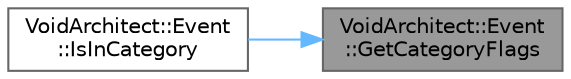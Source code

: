 digraph "VoidArchitect::Event::GetCategoryFlags"
{
 // LATEX_PDF_SIZE
  bgcolor="transparent";
  edge [fontname=Helvetica,fontsize=10,labelfontname=Helvetica,labelfontsize=10];
  node [fontname=Helvetica,fontsize=10,shape=box,height=0.2,width=0.4];
  rankdir="RL";
  Node1 [id="Node000001",label="VoidArchitect::Event\l::GetCategoryFlags",height=0.2,width=0.4,color="gray40", fillcolor="grey60", style="filled", fontcolor="black",tooltip=" "];
  Node1 -> Node2 [id="edge1_Node000001_Node000002",dir="back",color="steelblue1",style="solid",tooltip=" "];
  Node2 [id="Node000002",label="VoidArchitect::Event\l::IsInCategory",height=0.2,width=0.4,color="grey40", fillcolor="white", style="filled",URL="$class_void_architect_1_1_event.html#a3b91274ab703c64c50345f8c1c86e685",tooltip=" "];
}
